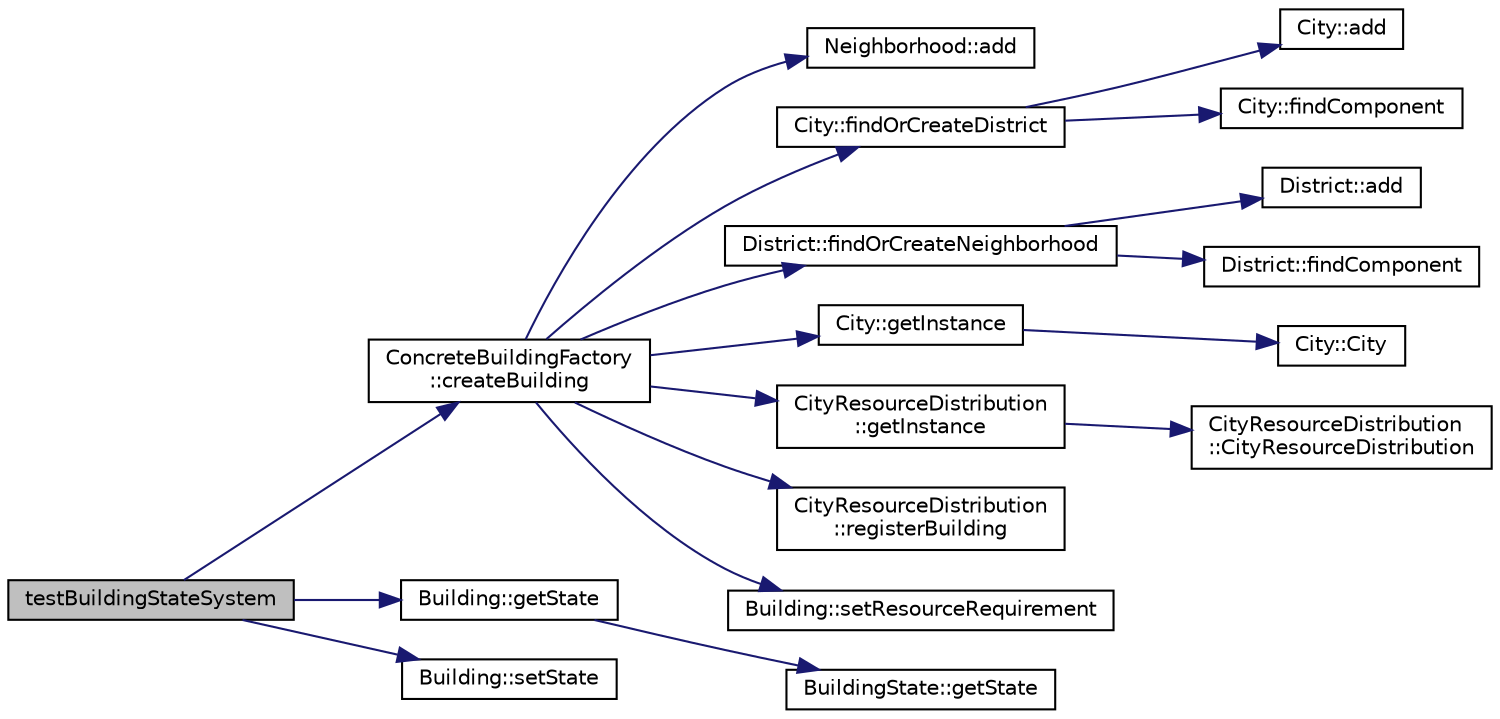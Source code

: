 digraph "testBuildingStateSystem"
{
 // LATEX_PDF_SIZE
  edge [fontname="Helvetica",fontsize="10",labelfontname="Helvetica",labelfontsize="10"];
  node [fontname="Helvetica",fontsize="10",shape=record];
  rankdir="LR";
  Node1 [label="testBuildingStateSystem",height=0.2,width=0.4,color="black", fillcolor="grey75", style="filled", fontcolor="black",tooltip=" "];
  Node1 -> Node2 [color="midnightblue",fontsize="10",style="solid",fontname="Helvetica"];
  Node2 [label="ConcreteBuildingFactory\l::createBuilding",height=0.2,width=0.4,color="black", fillcolor="white", style="filled",URL="$classConcreteBuildingFactory.html#a7bfea29ce0e7c7272b82096d147e9c98",tooltip="Creates a new building of the specified type."];
  Node2 -> Node3 [color="midnightblue",fontsize="10",style="solid",fontname="Helvetica"];
  Node3 [label="Neighborhood::add",height=0.2,width=0.4,color="black", fillcolor="white", style="filled",URL="$classNeighborhood.html#a6c672923d3425007e15887e13c653417",tooltip="Adds a component to the neighborhood."];
  Node2 -> Node4 [color="midnightblue",fontsize="10",style="solid",fontname="Helvetica"];
  Node4 [label="City::findOrCreateDistrict",height=0.2,width=0.4,color="black", fillcolor="white", style="filled",URL="$classCity.html#aa152d0d49cd1f7736da6bc684b06ee9a",tooltip=" "];
  Node4 -> Node5 [color="midnightblue",fontsize="10",style="solid",fontname="Helvetica"];
  Node5 [label="City::add",height=0.2,width=0.4,color="black", fillcolor="white", style="filled",URL="$classCity.html#a425a1ec02c953daa3b54d2130b436ea5",tooltip="Adds a child component."];
  Node4 -> Node6 [color="midnightblue",fontsize="10",style="solid",fontname="Helvetica"];
  Node6 [label="City::findComponent",height=0.2,width=0.4,color="black", fillcolor="white", style="filled",URL="$classCity.html#ac84bf70abdb7b505e0c5ceee0a308f76",tooltip="Finds a component by name."];
  Node2 -> Node7 [color="midnightblue",fontsize="10",style="solid",fontname="Helvetica"];
  Node7 [label="District::findOrCreateNeighborhood",height=0.2,width=0.4,color="black", fillcolor="white", style="filled",URL="$classDistrict.html#a53b86971dc7d56d1872888afd154bec6",tooltip=" "];
  Node7 -> Node8 [color="midnightblue",fontsize="10",style="solid",fontname="Helvetica"];
  Node8 [label="District::add",height=0.2,width=0.4,color="black", fillcolor="white", style="filled",URL="$classDistrict.html#a0a5ae16e9ca18114255fd4948089915d",tooltip="Add neighborhood to district."];
  Node7 -> Node9 [color="midnightblue",fontsize="10",style="solid",fontname="Helvetica"];
  Node9 [label="District::findComponent",height=0.2,width=0.4,color="black", fillcolor="white", style="filled",URL="$classDistrict.html#a8336720f00a6c0eaa8790e7e3f1547ad",tooltip="Finds a component by name."];
  Node2 -> Node10 [color="midnightblue",fontsize="10",style="solid",fontname="Helvetica"];
  Node10 [label="City::getInstance",height=0.2,width=0.4,color="black", fillcolor="white", style="filled",URL="$classCity.html#a6489d6c61932e1aecd363ff819e7a6b2",tooltip=" "];
  Node10 -> Node11 [color="midnightblue",fontsize="10",style="solid",fontname="Helvetica"];
  Node11 [label="City::City",height=0.2,width=0.4,color="black", fillcolor="white", style="filled",URL="$classCity.html#a9e4f5be4a3bc66d0538ee893fbc0359a",tooltip=" "];
  Node2 -> Node12 [color="midnightblue",fontsize="10",style="solid",fontname="Helvetica"];
  Node12 [label="CityResourceDistribution\l::getInstance",height=0.2,width=0.4,color="black", fillcolor="white", style="filled",URL="$classCityResourceDistribution.html#a4b66e3241e4a55a374f5efaa0e042352",tooltip=" "];
  Node12 -> Node13 [color="midnightblue",fontsize="10",style="solid",fontname="Helvetica"];
  Node13 [label="CityResourceDistribution\l::CityResourceDistribution",height=0.2,width=0.4,color="black", fillcolor="white", style="filled",URL="$classCityResourceDistribution.html#a7176b6100583b07e33c3b0af046f6790",tooltip=" "];
  Node2 -> Node14 [color="midnightblue",fontsize="10",style="solid",fontname="Helvetica"];
  Node14 [label="CityResourceDistribution\l::registerBuilding",height=0.2,width=0.4,color="black", fillcolor="white", style="filled",URL="$classCityResourceDistribution.html#a40427ff3221f62f875d3e26ddb8d2f57",tooltip=" "];
  Node2 -> Node15 [color="midnightblue",fontsize="10",style="solid",fontname="Helvetica"];
  Node15 [label="Building::setResourceRequirement",height=0.2,width=0.4,color="black", fillcolor="white", style="filled",URL="$classBuilding.html#af3123a4bcbbb97cef337a6ef99215569",tooltip=" "];
  Node1 -> Node16 [color="midnightblue",fontsize="10",style="solid",fontname="Helvetica"];
  Node16 [label="Building::getState",height=0.2,width=0.4,color="black", fillcolor="white", style="filled",URL="$classBuilding.html#a36727ca54f1fd273874dc941fc0149e1",tooltip=" "];
  Node16 -> Node17 [color="midnightblue",fontsize="10",style="solid",fontname="Helvetica"];
  Node17 [label="BuildingState::getState",height=0.2,width=0.4,color="black", fillcolor="white", style="filled",URL="$classBuildingState.html#ae47516b37a1fbc976b9340762d0dcdd2",tooltip="Get current state name."];
  Node1 -> Node18 [color="midnightblue",fontsize="10",style="solid",fontname="Helvetica"];
  Node18 [label="Building::setState",height=0.2,width=0.4,color="black", fillcolor="white", style="filled",URL="$classBuilding.html#aa55834b1eb8516d03eb768f00f9801ef",tooltip=" "];
}
